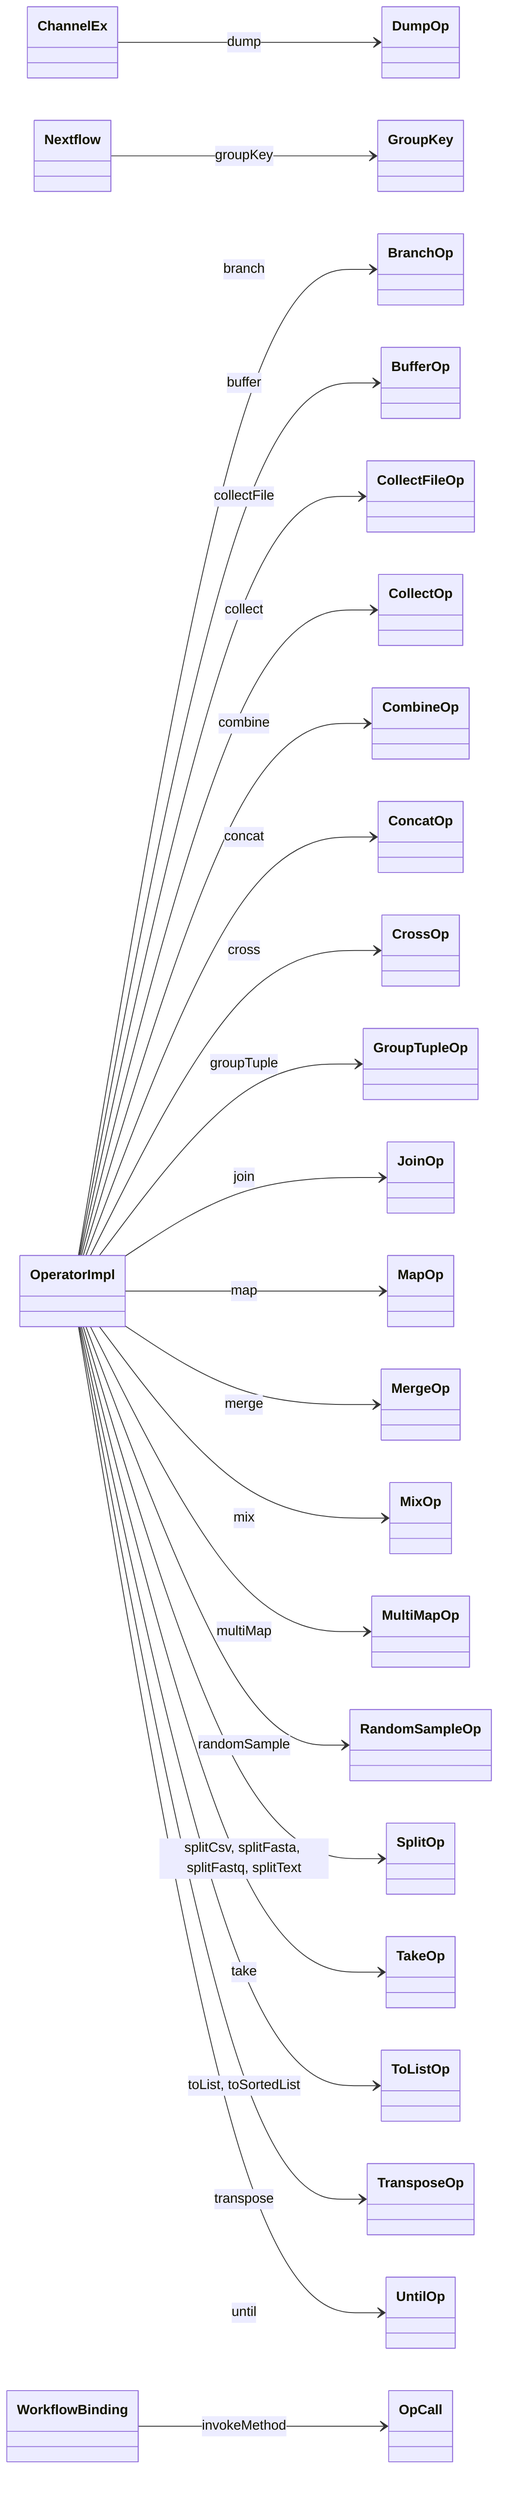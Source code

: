 classDiagram
    %%
    %% nextflow.extension
    %%
    direction LR

    ChannelEx --> DumpOp : dump
    Nextflow --> GroupKey : groupKey

    OperatorImpl --> BranchOp : branch
    OperatorImpl --> BufferOp : buffer
    OperatorImpl --> CollectFileOp : collectFile
    OperatorImpl --> CollectOp : collect
    OperatorImpl --> CombineOp : combine
    OperatorImpl --> ConcatOp : concat
    OperatorImpl --> CrossOp : cross
    OperatorImpl --> GroupTupleOp : groupTuple
    OperatorImpl --> JoinOp : join
    OperatorImpl --> MapOp : map
    OperatorImpl --> MergeOp : merge
    OperatorImpl --> MixOp : mix
    OperatorImpl --> MultiMapOp : multiMap
    OperatorImpl --> RandomSampleOp : randomSample
    OperatorImpl --> SplitOp : splitCsv, splitFasta, splitFastq, splitText
    OperatorImpl --> TakeOp : take
    OperatorImpl --> ToListOp : toList, toSortedList
    OperatorImpl --> TransposeOp : transpose
    OperatorImpl --> UntilOp : until

    WorkflowBinding --> OpCall : invokeMethod
